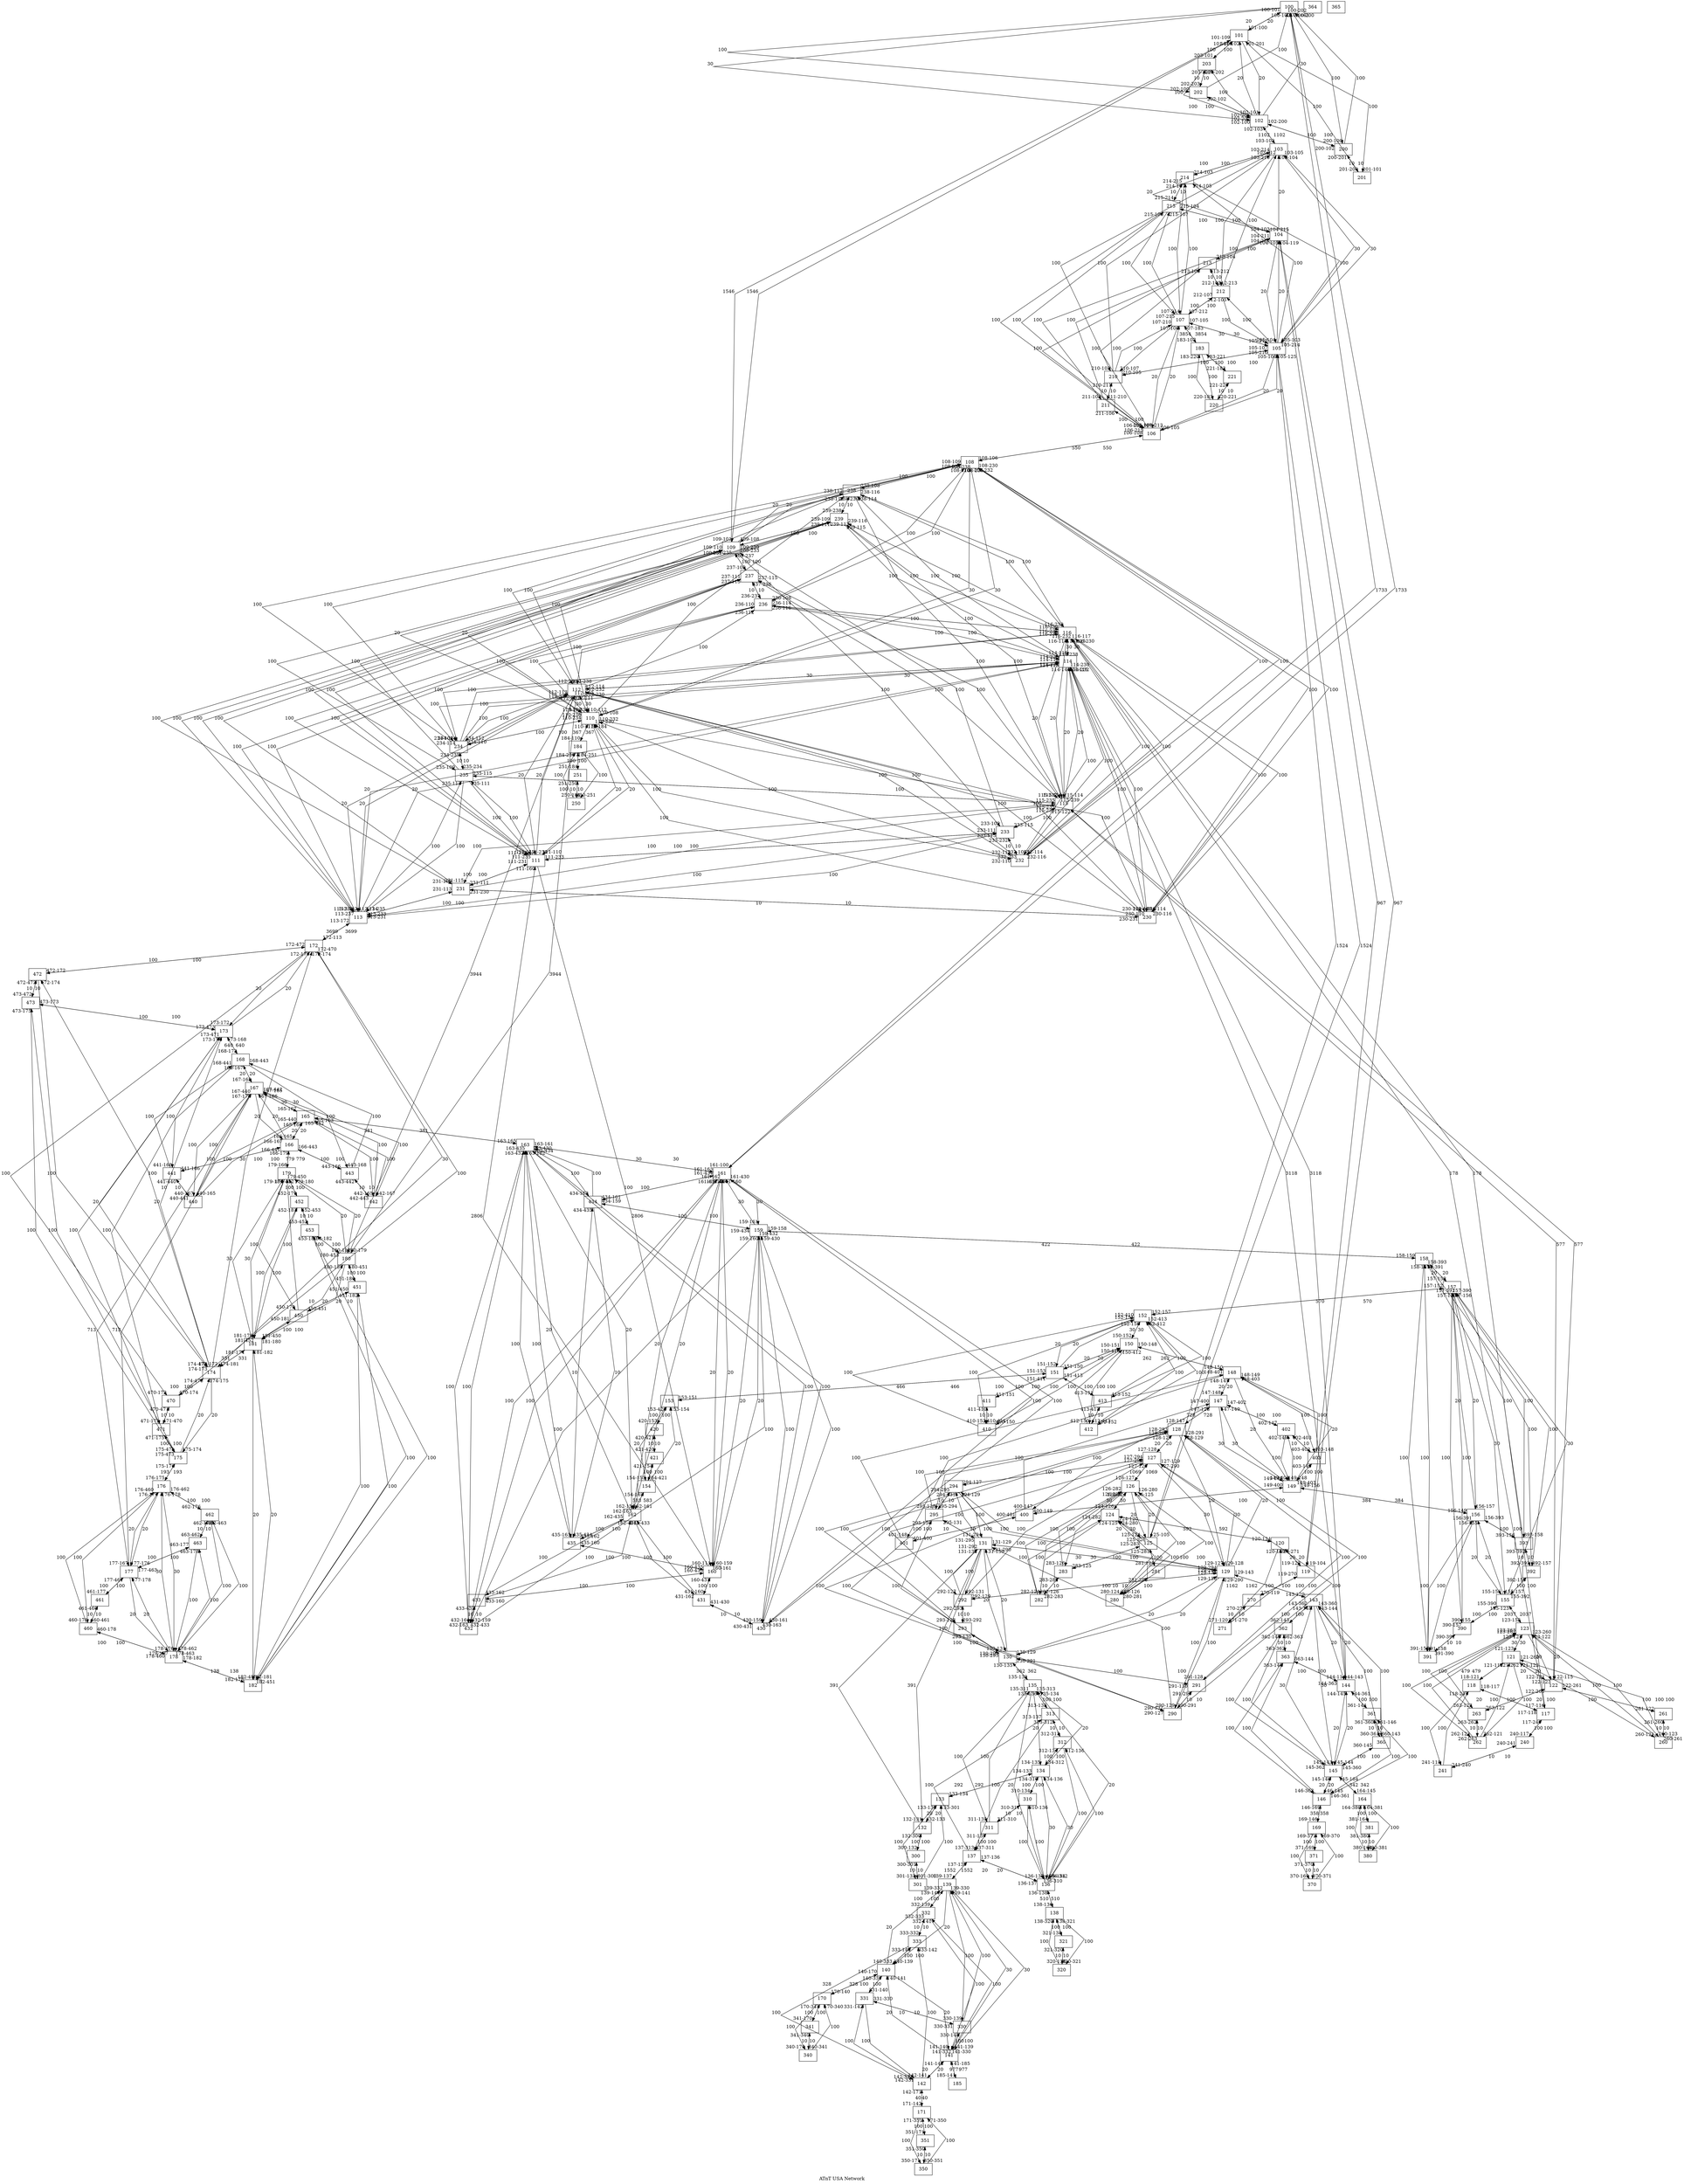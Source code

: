 digraph Test {

	/*compound=true*/
	//176 Nodes
	node [shape=box];
	edge [len=3];
	/*Instantiation of nodes, required to successfully calling .get_node_list() 		(pydot) */
	//BACKBONE NODES (82)
	100[group=S]; 101[group=S]; 102[group=S]; //SEATTLE
	103[group=S]; 104[group=S]; 105[group=S]; 106[group=S]; 107[group=S]; //SF
	108[group=S]; 109[group=S]; 110[group=S]; 111[group=S]; 112[group=S]; 113[group=S]; 114[group=S]; 115[group=S]; 116[group=S]; //LA
	117[group=S]; 118[group=S]; //SD
	119[group=S]; 120[group=S]; //Salt Lake City
	121[group=S]; 122[group=S]; 123[group=S]; //Phx
	124[group=S]; 125[group=S]; 126[group=S]; //DENVER
	127[group=S]; 128[group=S]; 129[group=S]; 130[group=S]; 131[group=S]; //Dallas
	132[group=S]; 133[group=S]; //San Antonio
	134[group=S]; 135[group=S]; 136[group=S]; 137[group=S]; //Houston
	138[group=S]; //NO
	139[group=S]; 140[group=S]; 141[group=S]; 142[group=S]; //MIA
	143[group=S]; 144[group=S]; 145[group=S]; 146[group=S]; 185[group=S] //ATL
	147[group=S]; 148[group=S]; 149[group=S]; //KC
	150[group=S]; 151[group=S]; 152[group=S]; //Omaha
	153[group=S]; 154[group=S]; //Minapolis
	155[group=S]; 156[group=S]; 157[group=S]; 158[group=S]; //St.Louis
	159[group=S]; 160[group=S]; 161[group=S]; 162[group=S]; 163[group=A]; //CHICAGO
	164[group=S]; //Nashville
	165[group=S]; 166[group=S]; 167[group=S]; 168[group=S]; //DETROIT
	169[group=S]; //Charlotte
	170[group=S]; //TAMPA BAY
	171[group=S]; //Ft. Lauderdale
	172[group=S]; 173[group=S]; 174[group=S]; 175[group=S]; //Washington D.C.
	176[group=S]; 177[group=S]; 178[group=S]; //Philly
	179[group=S]; 180[group=S]; 181[group=S]; 182[group=S]; //NY
	183[group=S]; //Honolulu
	184[group=S]; //Las Vegas
	

	
	//Aggregation Network (94)
	200[group=V]; 201[group=A]; 202[group=A]; 203[group=A];//Seattle
	210[group=V]; 211[group=A]; 212[group=A]; 213[group=A]; 214[group=A]; 215[group=A];//San Fransico
	220[group=V]; 221[group=A]; //Honolulu
	230[group=V]; 231[group=A]; 232[group=A]; 233[group=A]; 234[group=A]; 235[group=A]; 236[group=A]; 237[group=A]; 238[group=A]; 239[group=A];//Los Angeles
	240[group=V]; 241[group=A]; //San Diego
	250[group=V]; 251[group=A]; //Las Vegas
	260[group=V]; 261[group=A]; 262[group=A]; 263[group=A];//Phoenix
	270[group=V]; 271[group=A]; //Salt Lake City
	280[group=V]; 281[group=A]; 282[group=A]; 283[group=A];//Denver
	290[group=V]; 291[group=A]; 292[group=A]; 293[group=A]; 294[group=A]; 295[group=A];//Dallas
	300[group=V]; 301[group=A]; //San Antonio
	310[group=V]; 311[group=A]; 312[group=A]; 313[group=A];//Houston
	320[group=V]; 321[group=A]; //New Orealns
	330[group=V]; 331[group=A]; 332[group=A]; 333[group=A]; //Miami
	340[group=V]; 341[group=A]; //Tampa Bay
	350[group=V]; 351[group=A]; //Ft. Lauderdale
	360[group=V]; 361[group=A]; 362[group=A]; 363[group=A]; 364[group=A]; 365[group=A]; //Atlanta
	370[group=V]; 371[group=A]; //Charlotte
	380[group=V]; 381[group=A]; //Nashville
	390[group=V]; 391[group=A]; 392[group=A]; 393[group=A]; //St. Louis
	400[group=V]; 401[group=A]; 402[group=A]; 403[group=A]; //Kansas City
	410[group=V]; 411[group=A]; 412[group=A]; 413[group=A]; //Omaha
	420[group=V]; 421[group=A]; //Mineapolis
	430[group=V]; 431[group=A]; 432[group=A]; 433[group=A]; 434[group=A]; 435[group=A]; //Chicago
	440[group=V]; 441[group=A]; 442[group=A]; 443[group=A]; //Detroit
	450[group=V]; 451[group=A]; 452[group=A]; 453[group=A]; //New York
	460[group=V]; 461[group=A]; 462[group=A]; 463[group=A]; //Philadelphia
	470[group=V]; 471[group=A]; 472[group=A]; 473[group=A]; //Washington DC.
	
	overlap = scale;
	splines = false;
	label = "ATnT USA Network";
	orientation = portrait;
	
	//CORE EDGES
	//Seattle
	100 -> 161	[label=1733,headlabel="161-100" ,alias = 1,latency=9.299,alto = PID0];
	101 -> 109	[label=1546,headlabel="109-101" ,alias = 1,latency=5.156,alto = PID0];
	102 -> 103	[label=1102,headlabel="103-102" ,alias = 1,latency=3.675,alto = PID0];
	//San Fransisco
	103 -> 102	[label=1102,headlabel="102-103" ,alias = 1,latency=3.675,alto = PID0];
	104 -> 119	[label=967,headlabel="119-104" ,alias = 1,latency=3.225,alto = PID0];
	105 -> 125	[label=1524,headlabel="125-105" ,alias = 1,latency=5.083,alto = PID0];
	106 -> 108	[label=550,headlabel="108-106" ,alias = 1,latency=1.834,alto = PID0];
	107 -> 183	[label=3854,headlabel="183-107" ,alias = 1,latency=12.855,alto = PID0];
	//Los Angeles
	108 -> 106	[label=550,headlabel="106-108" ,alias = 1,latency=1.834,alto = PID0];
	109 -> 101	[label=1546,headlabel="101-109" ,alias = 1,latency=5.156,alto = PID0];
	110 -> 184	[label=367,headlabel="184-110" ,alias = 1,latency=1.224,alto = PID0];
	111 -> 160	[label=2806,headlabel="160-111" ,alias = 1,latency=9.359,alto = PID0];
	112 -> 180	[label=3944,headlabel="180-112" ,alias = 1,latency=13.155,alto = PID0];
	113 -> 172	[label=3699,headlabel="172-113" ,alias = 1,latency=12.338,alto = PID0];
	114 -> 144	[label=3118,headlabel="144-114" ,alias = 1,latency=10.400,alto = PID0];
	115 -> 122	[label=577,headlabel="122-115" ,alias = 1,latency=1.924,alto = PID0];
	116 -> 117	[label=178,headlabel="117-116" ,alias = 1,latency=0.593,alto = PID0];
	//San Diego
	117 -> 116	[label=178,headlabel="116-117" ,alias = 1,latency=0.593,alto = PID0];
	118 -> 121	[label=479,headlabel="121-118" ,alias = 1,latency=1.597,alto = PID0];
	//Salt Lake City
	119 -> 104	[label=967,headlabel="104-119" ,alias = 1,latency=9.333,alto = PID0];
	120 -> 124	[label=592,headlabel="124-120" ,alias = 1,latency=4.252,alto = PID0];
	//Phoenix
	121 -> 118	[label=479,headlabel="118-121" ,alias = 1,latency=1.597,alto = PID0];
	122 -> 115	[label=577,headlabel="115-122" ,alias = 1,latency=1.924,alto = PID0];
	123 -> 155	[label=2037,headlabel="155-123" ,alias = 1,latency=6.794,alto = PID0];
	//Denver
	124 -> 120	[label=592,headlabel="120-124" ,alias = 1,latency=4.252,alto = PID0];
	125 -> 105	[label=1524,headlabel="105-125" ,alias = 1,latency=5.083,alto = PID0];
	126 -> 127	[label=1069,headlabel="127-126" ,alias = 1,latency=3.565,alto = PID0];
	//Dallas
	127 -> 126	[label=1069,headlabel="126-127" ,alias = 1,latency=3.565,alto = PID0];
	128 -> 147	[label=728,headlabel="147-128" ,alias = 1,latency=2.428,alto = PID0];
	129 -> 143	[label=1162,headlabel="143-129" ,alias = 1,latency=3.876,alto = PID0];
	130 -> 135	[label=362,headlabel="135-130" ,alias = 1,latency=1.207,alto = PID0];
	131 -> 132	[label=391,headlabel="132-131" ,alias = 1,latency=1.304,alto = PID0];
	//San Antonio
	132 -> 131	[label=391,headlabel="131-132" ,alias = 1,latency=1.304,alto = PID0];
	133 -> 134	[label=292,headlabel="134-133" ,alias = 1,latency=0.974,alto = PID0];
	//Houston
	134 -> 133	[label=292,headlabel="133-134" ,alias = 1,latency=0.974,alto = PID0];
	135 -> 130	[label=362,headlabel="130-135" ,alias = 1,latency=1.207,alto = PID0];
	136 -> 138	[label=510,headlabel="138-136" ,alias = 1,latency=1.701,alto = PID0];
	137 -> 139	[label=1552,headlabel="139-137" ,alias = 1,latency=5.176,alto = PID0];
	//New Orleans
	138 -> 136	[label=510,headlabel="136-138" ,alias = 1,latency=1.701,alto = PID0];
	//Miami
	139 -> 137	[label=1552,headlabel="137-139" ,alias = 1,latency=5.176,alto = PID0];
	140 -> 170	[label=328,headlabel="170-140" ,alias = 1,latency=1.094,alto = PID0];
	141 -> 185	[label=977,headlabel="185-141" ,alias = 1,latency=3.258,alto = PID0];
	142 -> 171	[label=40,headlabel="171-142" ,alias = 1,latency=0.133,alto = PID0];
	//Atlanta
	143 -> 129	[label=1162,headlabel="129-143" ,alias = 1,latency=3.876,alto = PID0];
	144 -> 114	[label=3118,headlabel="114-144" ,alias = 1,latency=10.400,alto = PID0];
	145 -> 164	[label=342,headlabel="164-145" ,alias = 1,latency=1.140,alto = PID0];
	146 -> 169	[label=358,headlabel="169-146" ,alias = 1,latency=1.194,alto = PID0];
	185 -> 141	[label=977,headlabel="141-185" ,alias = 1,latency=3.258,alto = PID0];
	//Kansas City
	147 -> 128	[label=728,headlabel="128-147" ,alias = 1,latency=2.428,alto = PID0];
	148 -> 150	[label=262,headlabel="150-148" ,alias = 1,latency=0.873,alto = PID0];
	149 -> 156	[label=384,headlabel="156-149" ,alias = 1,latency=1.901,alto = PID0];
	//Omaha
	150 -> 148	[label=262,headlabel="148-150" ,alias = 1,latency=0.873,alto = PID0];
	151 -> 153	[label=466,headlabel="153-151" ,alias = 1,latency=1.554,alto = PID0];
	152 -> 157	[label=570,headlabel="157-152" ,alias = 1,latency=1.901,alto = PID0];
	//Mineapolis
	153 -> 151	[label=466,headlabel="151-153" ,alias = 1,latency=1.554,alto = PID0];
	154 -> 162	[label=583,headlabel="162-154" ,alias = 1,latency=1.944,alto = PID0];
	//St. Louis
	155 -> 123	[label=2037,headlabel="123-155" ,alias = 1,latency=6.794,alto = PID0];
	156 -> 149	[label=384,headlabel="149-156" ,alias = 1,latency=1.901,alto = PID0];
	157 -> 152	[label=570,headlabel="152-157" ,alias = 1,latency=1.901,alto = PID0];
	158 -> 159	[label=422,headlabel="159-158" ,alias = 1,latency=1.407,alto = PID0];
	//Chicago
	159 -> 158	[label=422,headlabel="158-159" ,alias = 1,latency=1.407,alto = PID0];
	160 -> 111	[label=2806,headlabel="111-160" ,alias = 1,latency=9.359,alto = PID0];
	161 -> 100	[label=1733,headlabel="100-161" ,alias = 1,latency=9.299,alto = PID0];
	162 -> 154	[label=583,headlabel="154-162" ,alias = 1,latency=1.944,alto = PID0];
	163 -> 165	[label=381,headlabel="165-163" ,alias = 1,latency=1.270,alto = PID0];
	//Nashville
	164 -> 145	[label=342,headlabel="145-164" ,alias = 1,latency=1.140,alto = PID0];
	//Detroit
	165 -> 163	[label=381,headlabel="163-165" ,alias = 1,latency=1.270,alto = PID0];
	166 -> 179	[label=779,headlabel="179-166" ,alias = 1,latency=2.598,alto = PID0];
	167 -> 177	[label=713,headlabel="177-167" ,alias = 1,latency=2.378,alto = PID0];
	168 -> 173	[label=640,headlabel="173-168" ,alias = 1,latency=2.134,alto = PID0];
	//Charlotte
	169 -> 146	[label=358,headlabel="146-169" ,alias = 1,latency=1.194,alto = PID0];
	//Tampa Bay
	170 -> 140	[label=328,headlabel="140-170" ,alias = 1,latency=1.094,alto = PID0];
	//Fort Lauderdale
	171 -> 142	[label=40,headlabel="142-171" ,alias = 1,latency=0.133,alto = PID0];
	//Washington D.C.
	172 -> 113	[label=3699,headlabel="113-172" ,alias = 1,latency=12.338,alto = PID0];
	173 -> 168	[label=640,headlabel="168-173" ,alias = 1,latency=2.134,alto = PID0];
	174 -> 181	[label=331,headlabel="181-174" ,alias = 1,latency=1.104,alto = PID0];
	175 -> 176	[label=193,headlabel="176-175" ,alias = 1,latency=0.643,alto = PID0];
	//Philadelphia
	176 -> 175	[label=193,headlabel="175-176" ,alias = 1,latency=0.643,alto = PID0];
	177 -> 167	[label=713,headlabel="167-177" ,alias = 1,latency=2.378,alto = PID0];
	178 -> 182	[label=138,headlabel="182-178" ,alias = 1,latency=0.460,alto = PID0];
	//New York
	179 -> 166	[label=779,headlabel="166-179" ,alias = 1,latency=2.598,alto = PID0];
	180 -> 112	[label=3944,headlabel="112-180" ,alias = 1,latency=13.155,alto = PID0];
	181 -> 174	[label=331,headlabel="174-181" ,alias = 1,latency=1.104,alto = PID0];
	182 -> 178	[label=138,headlabel="178-182" ,alias = 1,latency=0.460,alto = PID0];
	//Honolulu
	183 -> 107	[label=3854,headlabel="107-183" ,alias = 1,latency=12.855,alto = PID0];
	//Las Vegas
	184 -> 110	[label=367,headlabel="110-184" ,alias = 1,latency=1.224,alto = PID0];
		
		
	//Aggregation Network
	//Seattle
	//Seattle
	100 -> 101	[label=20,headlabel="101-100" ,alias=1,latency=0.1,alto=PID1];
	100 -> 102	[label=30,headlabel="102-100" ,alias=1,latency=0.1,alto=PID1];
	100 -> 200	[label=100,headlabel="200-100" ,alias=1,latency=0.1,alto=PID1];
	100 -> 202	[label=100,headlabel="202-100" ,alias=1,latency=0.1,alto=PID1];
	200 -> 100	[label=100,headlabel="100-200" ,alias=1,latency=0.1,alto=PID1];
	200 -> 201	[label=10,headlabel="201-200" ,alias=1,latency=0.1,alto=PID1];
	200 -> 102	[label=100,headlabel="102-200" ,alias=1,latency=0.1,alto=PID1];
	101 -> 100	[label=20,headlabel="100-101" ,alias=1,latency=0.1,alto=PID1];
	101 -> 102	[label=20,headlabel="102-101" ,alias=1,latency=0.1,alto=PID1];
	101 -> 201	[label=100,headlabel="201-101" ,alias=1,latency=0.1,alto=PID1];
	101 -> 203	[label=100,headlabel="203-101" ,alias=1,latency=0.1,alto=PID1];
	201 -> 200	[label=10,headlabel="200-201" ,alias=1,latency=0.1,alto=PID1];
	201 -> 101	[label=100,headlabel="101-201" ,alias=1,latency=0.1,alto=PID1];
	102 -> 101	[label=20,headlabel="101-102" ,alias=1,latency=0.1,alto=PID1];
	102 -> 100	[label=30,headlabel="100-102" ,alias=1,latency=0.1,alto=PID1];
	102 -> 200	[label=100,headlabel="200-102" ,alias=1,latency=0.1,alto=PID1];
	102 -> 202	[label=100,headlabel="202-102" ,alias=1,latency=0.1,alto=PID1];
	102 -> 203	[label=100,headlabel="203-102" ,alias=1,latency=0.1,alto=PID1];
	202 -> 100	[label=100,headlabel="100-202" ,alias=1,latency=0.1,alto=PID1];
	202 -> 102	[label=100,headlabel="102-202" ,alias=1,latency=0.1,alto=PID1];
	202 -> 203	[label=10,headlabel="203-202" ,alias=1,latency=0.1,alto=PID1];
	203 -> 101	[label=100,headlabel="101-203" ,alias=1,latency=0.1,alto=PID1];
	203 -> 202	[label=10,headlabel="202-203" ,alias=1,latency=0.1,alto=PID1];
	203 -> 102	[label=100,headlabel="102-203" ,alias=1,latency=0.1,alto=PID1];
	//San Fransico
	103 -> 104	[label=20,headlabel="104-103" ,alias=1,latency=0.1,alto=PID2];
	103 -> 105	[label=30,headlabel="105-103" ,alias=1,latency=0.1,alto=PID2];
	103 -> 210	[label=100,headlabel="210-103" ,alias=1,latency=0.1,alto=PID2];
	103 -> 212	[label=100,headlabel="212-103" ,alias=1,latency=0.1,alto=PID2];
	103 -> 214	[label=100,headlabel="214-103" ,alias=1,latency=0.1,alto=PID2];
	210 -> 103	[label=100,headlabel="103-210" ,alias=1,latency=0.1,alto=PID2];
	210 -> 211	[label=10,headlabel="211-210" ,alias=1,latency=0.1,alto=PID2];
	210 -> 105	[label=100,headlabel="105-210" ,alias=1,latency=0.1,alto=PID2];
	210 -> 107	[label=100,headlabel="107-210" ,alias=1,latency=0.1,alto=PID2];
	104 -> 103	[label=20,headlabel="103-104" ,alias=1,latency=0.1,alto=PID2];
	104 -> 105	[label=20,headlabel="105-104" ,alias=1,latency=0.1,alto=PID2];
	104 -> 211	[label=100,headlabel="211-104" ,alias=1,latency=0.1,alto=PID2];
	104 -> 213	[label=100,headlabel="213-104" ,alias=1,latency=0.1,alto=PID2];
	104 -> 215	[label=100,headlabel="215-104" ,alias=1,latency=0.1,alto=PID2];
	211 -> 210	[label=10,headlabel="210-211" ,alias=1,latency=0.1,alto=PID2];
	211 -> 104	[label=100,headlabel="104-211" ,alias=1,latency=0.1,alto=PID2];
	211 -> 106	[label=100,headlabel="106-211" ,alias=1,latency=0.1,alto=PID2];
	105 -> 103	[label=30,headlabel="103-105" ,alias=1,latency=0.1,alto=PID2];
	105 -> 104	[label=20,headlabel="104-105" ,alias=1,latency=0.1,alto=PID2];
	105 -> 106	[label=20,headlabel="106-105" ,alias=1,latency=0.1,alto=PID2];
	105 -> 107	[label=30,headlabel="107-105" ,alias=1,latency=0.1,alto=PID2];
	105 -> 210	[label=100,headlabel="210-105" ,alias=1,latency=0.1,alto=PID2];
	105 -> 212	[label=100,headlabel="212-105" ,alias=1,latency=0.1,alto=PID2];
	105 -> 214	[label=100,headlabel="214-105" ,alias=1,latency=0.1,alto=PID2];
	212 -> 103	[label=100,headlabel="103-212" ,alias=1,latency=0.1,alto=PID2];
	212 -> 105	[label=100,headlabel="105-212" ,alias=1,latency=0.1,alto=PID2];
	212 -> 213	[label=10,headlabel="213-212" ,alias=1,latency=0.1,alto=PID2];
	212 -> 107	[label=100,headlabel="107-212" ,alias=1,latency=0.1,alto=PID2];
	106 -> 105	[label=20,headlabel="105-106" ,alias=1,latency=0.1,alto=PID2];
	106 -> 107	[label=20,headlabel="107-106" ,alias=1,latency=0.1,alto=PID2];
	106 -> 211	[label=100,headlabel="211-106" ,alias=1,latency=0.1,alto=PID2];
	106 -> 213	[label=100,headlabel="213-106" ,alias=1,latency=0.1,alto=PID2];
	106 -> 215	[label=100,headlabel="215-106" ,alias=1,latency=0.1,alto=PID2];
	213 -> 212	[label=10,headlabel="212-213" ,alias=1,latency=0.1,alto=PID2];
	213 -> 104	[label=100,headlabel="104-213" ,alias=1,latency=0.1,alto=PID2];
	213 -> 106	[label=100,headlabel="106-213" ,alias=1,latency=0.1,alto=PID2];
	107 -> 105	[label=30,headlabel="105-107" ,alias=1,latency=0.1,alto=PID2];
	107 -> 106	[label=20,headlabel="106-107" ,alias=1,latency=0.1,alto=PID2];
	107 -> 210	[label=100,headlabel="210-107" ,alias=1,latency=0.1,alto=PID2];
	107 -> 212	[label=100,headlabel="212-107" ,alias=1,latency=0.1,alto=PID2];
	107 -> 214	[label=100,headlabel="214-107" ,alias=1,latency=0.1,alto=PID2];
	107 -> 215	[label=100,headlabel="215-107" ,alias=1,latency=0.1,alto=PID2];
	214 -> 103	[label=100,headlabel="103-214" ,alias=1,latency=0.1,alto=PID2];
	214 -> 105	[label=100,headlabel="105-214" ,alias=1,latency=0.1,alto=PID2];
	214 -> 107	[label=100,headlabel="107-214" ,alias=1,latency=0.1,alto=PID2];
	214 -> 215	[label=10,headlabel="215-214" ,alias=1,latency=0.1,alto=PID2];
	215 -> 214	[label=10,headlabel="214-215" ,alias=1,latency=0.1,alto=PID2];
	215 -> 104	[label=100,headlabel="104-215" ,alias=1,latency=0.1,alto=PID2];
	215 -> 106	[label=100,headlabel="106-215" ,alias=1,latency=0.1,alto=PID2];
	215 -> 107	[label=100,headlabel="107-215" ,alias=1,latency=0.1,alto=PID2];
	//Los Angeles
	108 -> 109	[label=20,headlabel="109-108" ,alias=1,latency=0.1,alto=PID3];
	108 -> 110	[label=30,headlabel="110-108" ,alias=1,latency=0.1,alto=PID3];
	108 -> 230	[label=100,headlabel="230-108" ,alias=1,latency=0.1,alto=PID3];
	108 -> 232	[label=100,headlabel="232-108" ,alias=1,latency=0.1,alto=PID3];
	108 -> 234	[label=100,headlabel="234-108" ,alias=1,latency=0.1,alto=PID3];
	108 -> 236	[label=100,headlabel="236-108" ,alias=1,latency=0.1,alto=PID3];
	108 -> 238	[label=100,headlabel="238-108" ,alias=1,latency=0.1,alto=PID3];
	230 -> 108	[label=100,headlabel="108-230" ,alias=1,latency=0.1,alto=PID3];
	230 -> 231	[label=10,headlabel="231-230" ,alias=1,latency=0.1,alto=PID3];
	230 -> 110	[label=100,headlabel="110-230" ,alias=1,latency=0.1,alto=PID3];
	230 -> 112	[label=100,headlabel="112-230" ,alias=1,latency=0.1,alto=PID3];
	230 -> 114	[label=100,headlabel="114-230" ,alias=1,latency=0.1,alto=PID3];
	230 -> 116	[label=100,headlabel="116-230" ,alias=1,latency=0.1,alto=PID3];
	109 -> 108	[label=20,headlabel="108-109" ,alias=1,latency=0.1,alto=PID3];
	109 -> 110	[label=20,headlabel="110-109" ,alias=1,latency=0.1,alto=PID3];
	109 -> 231	[label=100,headlabel="231-109" ,alias=1,latency=0.1,alto=PID3];
	109 -> 233	[label=100,headlabel="233-109" ,alias=1,latency=0.1,alto=PID3];
	109 -> 235	[label=100,headlabel="235-109" ,alias=1,latency=0.1,alto=PID3];
	109 -> 237	[label=100,headlabel="237-109" ,alias=1,latency=0.1,alto=PID3];
	109 -> 239	[label=100,headlabel="239-109" ,alias=1,latency=0.1,alto=PID3];
	231 -> 230	[label=10,headlabel="230-231" ,alias=1,latency=0.1,alto=PID3];
	231 -> 109	[label=100,headlabel="109-231" ,alias=1,latency=0.1,alto=PID3];
	231 -> 111	[label=100,headlabel="111-231" ,alias=1,latency=0.1,alto=PID3];
	231 -> 113	[label=100,headlabel="113-231" ,alias=1,latency=0.1,alto=PID3];
	231 -> 115	[label=100,headlabel="115-231" ,alias=1,latency=0.1,alto=PID3];
	110 -> 108	[label=30,headlabel="108-110" ,alias=1,latency=0.1,alto=PID3];
	110 -> 109	[label=20,headlabel="109-110" ,alias=1,latency=0.1,alto=PID3];
	110 -> 111	[label=20,headlabel="111-110" ,alias=1,latency=0.1,alto=PID3];
	110 -> 112	[label=30,headlabel="112-110" ,alias=1,latency=0.1,alto=PID3];
	110 -> 230	[label=100,headlabel="230-110" ,alias=1,latency=0.1,alto=PID3];
	110 -> 232	[label=100,headlabel="232-110" ,alias=1,latency=0.1,alto=PID3];
	110 -> 234	[label=100,headlabel="234-110" ,alias=1,latency=0.1,alto=PID3];
	110 -> 236	[label=100,headlabel="236-110" ,alias=1,latency=0.1,alto=PID3];
	110 -> 238	[label=100,headlabel="238-110" ,alias=1,latency=0.1,alto=PID3];
	232 -> 108	[label=100,headlabel="108-232" ,alias=1,latency=0.1,alto=PID3];
	232 -> 110	[label=100,headlabel="110-232" ,alias=1,latency=0.1,alto=PID3];
	232 -> 233	[label=10,headlabel="233-232" ,alias=1,latency=0.1,alto=PID3];
	232 -> 112	[label=100,headlabel="112-232" ,alias=1,latency=0.1,alto=PID3];
	232 -> 114	[label=100,headlabel="114-232" ,alias=1,latency=0.1,alto=PID3];
	232 -> 116	[label=100,headlabel="116-232" ,alias=1,latency=0.1,alto=PID3];
	111 -> 110	[label=20,headlabel="110-111" ,alias=1,latency=0.1,alto=PID3];
	111 -> 112	[label=20,headlabel="112-111" ,alias=1,latency=0.1,alto=PID3];
	111 -> 231	[label=100,headlabel="231-111" ,alias=1,latency=0.1,alto=PID3];
	111 -> 233	[label=100,headlabel="233-111" ,alias=1,latency=0.1,alto=PID3];
	111 -> 235	[label=100,headlabel="235-111" ,alias=1,latency=0.1,alto=PID3];
	111 -> 237	[label=100,headlabel="237-111" ,alias=1,latency=0.1,alto=PID3];
	111 -> 239	[label=100,headlabel="239-111" ,alias=1,latency=0.1,alto=PID3];
	233 -> 232	[label=10,headlabel="232-233" ,alias=1,latency=0.1,alto=PID3];
	233 -> 109	[label=100,headlabel="109-233" ,alias=1,latency=0.1,alto=PID3];
	233 -> 111	[label=100,headlabel="111-233" ,alias=1,latency=0.1,alto=PID3];
	233 -> 113	[label=100,headlabel="113-233" ,alias=1,latency=0.1,alto=PID3];
	233 -> 115	[label=100,headlabel="115-233" ,alias=1,latency=0.1,alto=PID3];
	112 -> 110	[label=30,headlabel="110-112" ,alias=1,latency=0.1,alto=PID3];
	112 -> 113	[label=20,headlabel="113-112" ,alias=1,latency=0.1,alto=PID3];
	112 -> 111	[label=20,headlabel="111-112" ,alias=1,latency=0.1,alto=PID3];
	112 -> 114	[label=30,headlabel="114-112" ,alias=1,latency=0.1,alto=PID3];
	112 -> 234	[label=100,headlabel="234-112" ,alias=1,latency=0.1,alto=PID3];
	112 -> 236	[label=100,headlabel="236-112" ,alias=1,latency=0.1,alto=PID3];
	112 -> 230	[label=100,headlabel="230-112" ,alias=1,latency=0.1,alto=PID3];
	112 -> 232	[label=100,headlabel="232-112" ,alias=1,latency=0.1,alto=PID3];
	112 -> 238	[label=100,headlabel="238-112" ,alias=1,latency=0.1,alto=PID3];
	234 -> 112	[label=100,headlabel="112-234" ,alias=1,latency=0.1,alto=PID3];
	234 -> 108	[label=100,headlabel="108-234" ,alias=1,latency=0.1,alto=PID3];
	234 -> 110	[label=100,headlabel="110-234" ,alias=1,latency=0.1,alto=PID3];
	234 -> 116	[label=100,headlabel="116-234" ,alias=1,latency=0.1,alto=PID3];
	234 -> 235	[label=10,headlabel="235-234" ,alias=1,latency=0.1,alto=PID3];
	234 -> 114	[label=100,headlabel="114-234" ,alias=1,latency=0.1,alto=PID3];
	113 -> 112	[label=20,headlabel="112-113" ,alias=1,latency=0.1,alto=PID3];
	113 -> 114	[label=20,headlabel="114-113" ,alias=1,latency=0.1,alto=PID3];
	113 -> 231	[label=100,headlabel="231-113" ,alias=1,latency=0.1,alto=PID3];
	113 -> 233	[label=100,headlabel="233-113" ,alias=1,latency=0.1,alto=PID3];
	113 -> 239	[label=100,headlabel="239-113" ,alias=1,latency=0.1,alto=PID3];
	113 -> 235	[label=100,headlabel="235-113" ,alias=1,latency=0.1,alto=PID3];
	113 -> 237	[label=100,headlabel="237-113" ,alias=1,latency=0.1,alto=PID3];
	235 -> 234	[label=10,headlabel="234-235" ,alias=1,latency=0.1,alto=PID3];
	235 -> 113	[label=100,headlabel="113-235" ,alias=1,latency=0.1,alto=PID3];
	235 -> 115	[label=100,headlabel="115-235" ,alias=1,latency=0.1,alto=PID3];
	235 -> 109	[label=100,headlabel="109-235" ,alias=1,latency=0.1,alto=PID3];
	235 -> 111	[label=100,headlabel="111-235" ,alias=1,latency=0.1,alto=PID3];
	114 -> 112	[label=30,headlabel="112-114" ,alias=1,latency=0.1,alto=PID3];
	114 -> 113	[label=20,headlabel="113-114" ,alias=1,latency=0.1,alto=PID3];
	114 -> 115	[label=20,headlabel="115-114" ,alias=1,latency=0.1,alto=PID3];
	114 -> 116	[label=30,headlabel="116-114" ,alias=1,latency=0.1,alto=PID3];
	114 -> 234	[label=100,headlabel="234-114" ,alias=1,latency=0.1,alto=PID3];
	114 -> 236	[label=100,headlabel="236-114" ,alias=1,latency=0.1,alto=PID3];
	114 -> 230	[label=100,headlabel="230-114" ,alias=1,latency=0.1,alto=PID3];
	114 -> 232	[label=100,headlabel="232-114" ,alias=1,latency=0.1,alto=PID3];
	114 -> 238	[label=100,headlabel="238-114" ,alias=1,latency=0.1,alto=PID3];
	236 -> 112	[label=100,headlabel="112-236" ,alias=1,latency=0.1,alto=PID3];
	236 -> 114	[label=100,headlabel="114-236" ,alias=1,latency=0.1,alto=PID3];
	236 -> 237	[label=10,headlabel="237-236" ,alias=1,latency=0.1,alto=PID3];
	236 -> 108	[label=100,headlabel="108-236" ,alias=1,latency=0.1,alto=PID3];
	236 -> 110	[label=100,headlabel="110-236" ,alias=1,latency=0.1,alto=PID3];
	236 -> 116	[label=100,headlabel="116-236" ,alias=1,latency=0.1,alto=PID3];
	115 -> 114	[label=20,headlabel="114-115" ,alias=1,latency=0.1,alto=PID3];
	115 -> 116	[label=20,headlabel="116-115" ,alias=1,latency=0.1,alto=PID3];
	115 -> 231	[label=100,headlabel="231-115" ,alias=1,latency=0.1,alto=PID3];
	115 -> 233	[label=100,headlabel="233-115" ,alias=1,latency=0.1,alto=PID3];
	115 -> 235	[label=100,headlabel="235-115" ,alias=1,latency=0.1,alto=PID3];
	115 -> 237	[label=100,headlabel="237-115" ,alias=1,latency=0.1,alto=PID3];
	115 -> 239	[label=100,headlabel="239-115" ,alias=1,latency=0.1,alto=PID3];
	237 -> 236	[label=10,headlabel="236-237" ,alias=1,latency=0.1,alto=PID3];
	237 -> 109	[label=100,headlabel="109-237" ,alias=1,latency=0.1,alto=PID3];
	237 -> 111	[label=100,headlabel="111-237" ,alias=1,latency=0.1,alto=PID3];
	237 -> 113	[label=100,headlabel="113-237" ,alias=1,latency=0.1,alto=PID3];
	237 -> 115	[label=100,headlabel="115-237" ,alias=1,latency=0.1,alto=PID3];
	116 -> 114	[label=30,headlabel="114-116" ,alias=1,latency=0.1,alto=PID3];
	116 -> 115	[label=20,headlabel="115-116" ,alias=1,latency=0.1,alto=PID3];
	116 -> 230	[label=100,headlabel="230-116" ,alias=1,latency=0.1,alto=PID3];
	116 -> 232	[label=100,headlabel="232-116" ,alias=1,latency=0.1,alto=PID3];
	116 -> 234	[label=100,headlabel="234-116" ,alias=1,latency=0.1,alto=PID3];
	116 -> 236	[label=100,headlabel="236-116" ,alias=1,latency=0.1,alto=PID3];
	116 -> 238	[label=100,headlabel="238-116" ,alias=1,latency=0.1,alto=PID3];
	116 -> 239	[label=100,headlabel="239-116" ,alias=1,latency=0.1,alto=PID3];
	238 -> 108	[label=100,headlabel="108-238" ,alias=1,latency=0.1,alto=PID3];
	238 -> 110	[label=100,headlabel="110-238" ,alias=1,latency=0.1,alto=PID3];
	238 -> 112	[label=100,headlabel="112-238" ,alias=1,latency=0.1,alto=PID3];
	238 -> 114	[label=100,headlabel="114-238" ,alias=1,latency=0.1,alto=PID3];
	238 -> 116	[label=100,headlabel="116-238" ,alias=1,latency=0.1,alto=PID3];
	238 -> 239	[label=10,headlabel="239-238" ,alias=1,latency=0.1,alto=PID3];
	239 -> 238	[label=10,headlabel="238-239" ,alias=1,latency=0.1,alto=PID3];
	239 -> 109	[label=100,headlabel="109-239" ,alias=1,latency=0.1,alto=PID3];
	239 -> 111	[label=100,headlabel="111-239" ,alias=1,latency=0.1,alto=PID3];
	239 -> 113	[label=100,headlabel="113-239" ,alias=1,latency=0.1,alto=PID3];
	239 -> 115	[label=100,headlabel="115-239" ,alias=1,latency=0.1,alto=PID3];
	239 -> 116	[label=100,headlabel="116-239" ,alias=1,latency=0.1,alto=PID3];
	//San Diego
	117 -> 118	[label=20,headlabel="118-117" ,alias=1,latency=0.1,alto=PID4];
	117 -> 240	[label=100,headlabel="240-117" ,alias=1,latency=0.1,alto=PID4];
	240 -> 117	[label=100,headlabel="117-240" ,alias=1,latency=0.1,alto=PID4];
	240 -> 241	[label=10,headlabel="241-240" ,alias=1,latency=0.1,alto=PID4];
	118 -> 117	[label=20,headlabel="117-118" ,alias=1,latency=0.1,alto=PID4];
	118 -> 241	[label=100,headlabel="241-118" ,alias=1,latency=0.1,alto=PID4];
	241 -> 240	[label=10,headlabel="240-241" ,alias=1,latency=0.1,alto=PID4];
	241 -> 118	[label=100,headlabel="118-241" ,alias=1,latency=0.1,alto=PID4];
	//Salt Lake City
	119 -> 120	[label=20,headlabel="120-119" ,alias=1,latency=0.1,alto=PID5];
	119 -> 270	[label=100,headlabel="270-119" ,alias=1,latency=0.1,alto=PID5];
	270 -> 119	[label=100,headlabel="119-270" ,alias=1,latency=0.1,alto=PID5];
	270 -> 271	[label=10,headlabel="271-270" ,alias=1,latency=0.1,alto=PID5];
	120 -> 119	[label=20,headlabel="119-120" ,alias=1,latency=0.1,alto=PID5];
	120 -> 271	[label=100,headlabel="271-120" ,alias=1,latency=0.1,alto=PID5];
	271 -> 270	[label=10,headlabel="270-271" ,alias=1,latency=0.1,alto=PID5];
	271 -> 120	[label=100,headlabel="120-271" ,alias=1,latency=0.1,alto=PID5];
	//Phoenix
	121 -> 122	[label=20,headlabel="122-121" ,alias=1,latency=0.1,alto=PID6];
	121 -> 123	[label=30,headlabel="123-121" ,alias=1,latency=0.1,alto=PID6];
	121 -> 260	[label=100,headlabel="260-121" ,alias=1,latency=0.1,alto=PID6];
	121 -> 262	[label=100,headlabel="262-121" ,alias=1,latency=0.1,alto=PID6];
	260 -> 121	[label=100,headlabel="121-260" ,alias=1,latency=0.1,alto=PID6];
	260 -> 261	[label=10,headlabel="261-260" ,alias=1,latency=0.1,alto=PID6];
	260 -> 123	[label=100,headlabel="123-260" ,alias=1,latency=0.1,alto=PID6];
	122 -> 121	[label=20,headlabel="121-122" ,alias=1,latency=0.1,alto=PID6];
	122 -> 123	[label=20,headlabel="123-122" ,alias=1,latency=0.1,alto=PID6];
	122 -> 261	[label=100,headlabel="261-122" ,alias=1,latency=0.1,alto=PID6];
	122 -> 263	[label=100,headlabel="263-122" ,alias=1,latency=0.1,alto=PID6];
	261 -> 260	[label=10,headlabel="260-261" ,alias=1,latency=0.1,alto=PID6];
	261 -> 122	[label=100,headlabel="122-261" ,alias=1,latency=0.1,alto=PID6];
	123 -> 122	[label=20,headlabel="122-123" ,alias=1,latency=0.1,alto=PID6];
	123 -> 121	[label=30,headlabel="121-123" ,alias=1,latency=0.1,alto=PID6];
	123 -> 260	[label=100,headlabel="260-123" ,alias=1,latency=0.1,alto=PID6];
	123 -> 262	[label=100,headlabel="262-123" ,alias=1,latency=0.1,alto=PID6];
	123 -> 263	[label=100,headlabel="263-123" ,alias=1,latency=0.1,alto=PID6];
	262 -> 121	[label=100,headlabel="121-262" ,alias=1,latency=0.1,alto=PID6];
	262 -> 123	[label=100,headlabel="123-262" ,alias=1,latency=0.1,alto=PID6];
	262 -> 263	[label=10,headlabel="263-262" ,alias=1,latency=0.1,alto=PID6];
	263 -> 122	[label=100,headlabel="122-263" ,alias=1,latency=0.1,alto=PID6];
	263 -> 262	[label=10,headlabel="262-263" ,alias=1,latency=0.1,alto=PID6];
	263 -> 123	[label=100,headlabel="123-263" ,alias=1,latency=0.1,alto=PID6];
	//Denver
	124 -> 125	[label=20,headlabel="125-124" ,alias=1,latency=0.1,alto=PID7];
	124 -> 126	[label=30,headlabel="126-124" ,alias=1,latency=0.1,alto=PID7];
	124 -> 280	[label=100,headlabel="280-124" ,alias=1,latency=0.1,alto=PID7];
	124 -> 282	[label=100,headlabel="282-124" ,alias=1,latency=0.1,alto=PID7];
	280 -> 124	[label=100,headlabel="124-280" ,alias=1,latency=0.1,alto=PID7];
	280 -> 281	[label=10,headlabel="281-280" ,alias=1,latency=0.1,alto=PID7];
	280 -> 126	[label=100,headlabel="126-280" ,alias=1,latency=0.1,alto=PID7];
	125 -> 124	[label=20,headlabel="124-125" ,alias=1,latency=0.1,alto=PID7];
	125 -> 126	[label=20,headlabel="126-125" ,alias=1,latency=0.1,alto=PID7];
	125 -> 281	[label=100,headlabel="281-125" ,alias=1,latency=0.1,alto=PID7];
	125 -> 283	[label=100,headlabel="283-125" ,alias=1,latency=0.1,alto=PID7];
	281 -> 280	[label=10,headlabel="280-281" ,alias=1,latency=0.1,alto=PID7];
	281 -> 125	[label=100,headlabel="125-281" ,alias=1,latency=0.1,alto=PID7];
	126 -> 125	[label=20,headlabel="125-126" ,alias=1,latency=0.1,alto=PID7];
	126 -> 124	[label=30,headlabel="124-126" ,alias=1,latency=0.1,alto=PID7];
	126 -> 280	[label=100,headlabel="280-126" ,alias=1,latency=0.1,alto=PID7];
	126 -> 282	[label=100,headlabel="282-126" ,alias=1,latency=0.1,alto=PID7];
	126 -> 283	[label=100,headlabel="283-126" ,alias=1,latency=0.1,alto=PID7];
	282 -> 124	[label=100,headlabel="124-282" ,alias=1,latency=0.1,alto=PID7];
	282 -> 126	[label=100,headlabel="126-282" ,alias=1,latency=0.1,alto=PID7];
	282 -> 283	[label=10,headlabel="283-282" ,alias=1,latency=0.1,alto=PID7];
	283 -> 125	[label=100,headlabel="125-283" ,alias=1,latency=0.1,alto=PID7];
	283 -> 282	[label=10,headlabel="282-283" ,alias=1,latency=0.1,alto=PID7];
	283 -> 126	[label=100,headlabel="126-283" ,alias=1,latency=0.1,alto=PID7];
	//Dallas
	127 -> 128	[label=20,headlabel="128-127" ,alias=1,latency=0.1,alto=PID8];
	127 -> 129	[label=30,headlabel="129-127" ,alias=1,latency=0.1,alto=PID8];
	127 -> 290	[label=100,headlabel="290-127" ,alias=1,latency=0.1,alto=PID8];
	127 -> 292	[label=100,headlabel="292-127" ,alias=1,latency=0.1,alto=PID8];
	127 -> 294	[label=100,headlabel="294-127" ,alias=1,latency=0.1,alto=PID8];
	290 -> 127	[label=100,headlabel="127-290" ,alias=1,latency=0.1,alto=PID8];
	290 -> 291	[label=10,headlabel="291-290" ,alias=1,latency=0.1,alto=PID8];
	290 -> 129	[label=100,headlabel="129-290" ,alias=1,latency=0.1,alto=PID8];
	290 -> 131	[label=100,headlabel="131-290" ,alias=1,latency=0.1,alto=PID8];
	128 -> 127	[label=20,headlabel="127-128" ,alias=1,latency=0.1,alto=PID8];
	128 -> 129	[label=20,headlabel="129-128" ,alias=1,latency=0.1,alto=PID8];
	128 -> 291	[label=100,headlabel="291-128" ,alias=1,latency=0.1,alto=PID8];
	128 -> 293	[label=100,headlabel="293-128" ,alias=1,latency=0.1,alto=PID8];
	128 -> 295	[label=100,headlabel="295-128" ,alias=1,latency=0.1,alto=PID8];
	291 -> 290	[label=10,headlabel="290-291" ,alias=1,latency=0.1,alto=PID8];
	291 -> 128	[label=100,headlabel="128-291" ,alias=1,latency=0.1,alto=PID8];
	291 -> 130	[label=100,headlabel="130-291" ,alias=1,latency=0.1,alto=PID8];
	129 -> 127	[label=30,headlabel="127-129" ,alias=1,latency=0.1,alto=PID8];
	129 -> 128	[label=20,headlabel="128-129" ,alias=1,latency=0.1,alto=PID8];
	129 -> 130	[label=20,headlabel="130-129" ,alias=1,latency=0.1,alto=PID8];
	129 -> 131	[label=30,headlabel="131-129" ,alias=1,latency=0.1,alto=PID8];
	129 -> 290	[label=100,headlabel="290-129" ,alias=1,latency=0.1,alto=PID8];
	129 -> 292	[label=100,headlabel="292-129" ,alias=1,latency=0.1,alto=PID8];
	129 -> 294	[label=100,headlabel="294-129" ,alias=1,latency=0.1,alto=PID8];
	292 -> 127	[label=100,headlabel="127-292" ,alias=1,latency=0.1,alto=PID8];
	292 -> 129	[label=100,headlabel="129-292" ,alias=1,latency=0.1,alto=PID8];
	292 -> 293	[label=10,headlabel="293-292" ,alias=1,latency=0.1,alto=PID8];
	292 -> 131	[label=100,headlabel="131-292" ,alias=1,latency=0.1,alto=PID8];
	130 -> 129	[label=20,headlabel="129-130" ,alias=1,latency=0.1,alto=PID8];
	130 -> 131	[label=20,headlabel="131-130" ,alias=1,latency=0.1,alto=PID8];
	130 -> 291	[label=100,headlabel="291-130" ,alias=1,latency=0.1,alto=PID8];
	130 -> 293	[label=100,headlabel="293-130" ,alias=1,latency=0.1,alto=PID8];
	130 -> 295	[label=100,headlabel="295-130" ,alias=1,latency=0.1,alto=PID8];
	293 -> 292	[label=10,headlabel="292-293" ,alias=1,latency=0.1,alto=PID8];
	293 -> 128	[label=100,headlabel="128-293" ,alias=1,latency=0.1,alto=PID8];
	293 -> 130	[label=100,headlabel="130-293" ,alias=1,latency=0.1,alto=PID8];
	131 -> 129	[label=30,headlabel="129-131" ,alias=1,latency=0.1,alto=PID8];
	131 -> 130	[label=20,headlabel="130-131" ,alias=1,latency=0.1,alto=PID8];
	131 -> 290	[label=100,headlabel="290-131" ,alias=1,latency=0.1,alto=PID8];
	131 -> 292	[label=100,headlabel="292-131" ,alias=1,latency=0.1,alto=PID8];
	131 -> 294	[label=100,headlabel="294-131" ,alias=1,latency=0.1,alto=PID8];
	131 -> 295	[label=100,headlabel="295-131" ,alias=1,latency=0.1,alto=PID8];
	294 -> 127	[label=100,headlabel="127-294" ,alias=1,latency=0.1,alto=PID8];
	294 -> 129	[label=100,headlabel="129-294" ,alias=1,latency=0.1,alto=PID8];
	294 -> 131	[label=100,headlabel="131-294" ,alias=1,latency=0.1,alto=PID8];
	294 -> 295	[label=10,headlabel="295-294" ,alias=1,latency=0.1,alto=PID8];
	295 -> 294	[label=10,headlabel="294-295" ,alias=1,latency=0.1,alto=PID8];
	295 -> 128	[label=100,headlabel="128-295" ,alias=1,latency=0.1,alto=PID8];
	295 -> 130	[label=100,headlabel="130-295" ,alias=1,latency=0.1,alto=PID8];
	295 -> 131	[label=100,headlabel="131-295" ,alias=1,latency=0.1,alto=PID8];
	//San Antonio
	132 -> 133	[label=20,headlabel="133-132" ,alias=1,latency=0.1,alto=PID9];
	132 -> 300	[label=100,headlabel="300-132" ,alias=1,latency=0.1,alto=PID9];
	300 -> 132	[label=100,headlabel="132-300" ,alias=1,latency=0.1,alto=PID9];
	300 -> 301	[label=10,headlabel="301-300" ,alias=1,latency=0.1,alto=PID9];
	133 -> 132	[label=20,headlabel="132-133" ,alias=1,latency=0.1,alto=PID9];
	133 -> 301	[label=100,headlabel="301-133" ,alias=1,latency=0.1,alto=PID9];
	301 -> 300	[label=10,headlabel="300-301" ,alias=1,latency=0.1,alto=PID9];
	301 -> 133	[label=100,headlabel="133-301" ,alias=1,latency=0.1,alto=PID9];
	//Houston
	134 -> 135	[label=20,headlabel="135-134" ,alias=1,latency=0.1,alto=PID10];
	134 -> 136	[label=30,headlabel="136-134" ,alias=1,latency=0.1,alto=PID10];
	134 -> 310	[label=100,headlabel="310-134" ,alias=1,latency=0.1,alto=PID10];
	134 -> 312	[label=100,headlabel="312-134" ,alias=1,latency=0.1,alto=PID10];
	310 -> 134	[label=100,headlabel="134-310" ,alias=1,latency=0.1,alto=PID10];
	310 -> 311	[label=10,headlabel="311-310" ,alias=1,latency=0.1,alto=PID10];
	310 -> 136	[label=100,headlabel="136-310" ,alias=1,latency=0.1,alto=PID10];
	135 -> 134	[label=20,headlabel="134-135" ,alias=1,latency=0.1,alto=PID10];
	135 -> 136	[label=20,headlabel="136-135" ,alias=1,latency=0.1,alto=PID10];
	135 -> 311	[label=100,headlabel="311-135" ,alias=1,latency=0.1,alto=PID10];
	135 -> 313	[label=100,headlabel="313-135" ,alias=1,latency=0.1,alto=PID10];
	311 -> 310	[label=10,headlabel="310-311" ,alias=1,latency=0.1,alto=PID10];
	311 -> 135	[label=100,headlabel="135-311" ,alias=1,latency=0.1,alto=PID10];
	311 -> 137	[label=100,headlabel="137-311" ,alias=1,latency=0.1,alto=PID10];
	136 -> 134	[label=30,headlabel="134-136" ,alias=1,latency=0.1,alto=PID10];
	136 -> 135	[label=20,headlabel="135-136" ,alias=1,latency=0.1,alto=PID10];
	136 -> 137	[label=20,headlabel="137-136" ,alias=1,latency=0.1,alto=PID10];
	136 -> 310	[label=100,headlabel="310-136" ,alias=1,latency=0.1,alto=PID10];
	136 -> 312	[label=100,headlabel="312-136" ,alias=1,latency=0.1,alto=PID10];
	312 -> 134	[label=100,headlabel="134-312" ,alias=1,latency=0.1,alto=PID10];
	312 -> 136	[label=100,headlabel="136-312" ,alias=1,latency=0.1,alto=PID10];
	312 -> 313	[label=10,headlabel="313-312" ,alias=1,latency=0.1,alto=PID10];
	137 -> 136	[label=20,headlabel="136-137" ,alias=1,latency=0.1,alto=PID10];
	137 -> 311	[label=100,headlabel="311-137" ,alias=1,latency=0.1,alto=PID10];
	137 -> 313	[label=100,headlabel="313-137" ,alias=1,latency=0.1,alto=PID10];
	313 -> 312	[label=10,headlabel="312-313" ,alias=1,latency=0.1,alto=PID10];
	313 -> 135	[label=100,headlabel="135-313" ,alias=1,latency=0.1,alto=PID10];
	313 -> 137	[label=100,headlabel="137-313" ,alias=1,latency=0.1,alto=PID10];
	//New Orleans
	138 -> 320	[label=100,headlabel="320-138" ,alias=1,latency=0.1,alto=PID11];
	138 -> 321	[label=100,headlabel="321-138" ,alias=1,latency=0.1,alto=PID11];
	320 -> 138	[label=100,headlabel="138-320" ,alias=1,latency=0.1,alto=PID11];
	320 -> 321	[label=10,headlabel="321-320" ,alias=1,latency=0.1,alto=PID11];
	321 -> 138	[label=100,headlabel="138-321" ,alias=1,latency=0.1,alto=PID11];
	321 -> 320	[label=10,headlabel="320-321" ,alias=1,latency=0.1,alto=PID11];
	//Miami
	139 -> 140	[label=20,headlabel="140-139" ,alias=1,latency=0.1,alto=PID12];
	139 -> 141	[label=30,headlabel="141-139" ,alias=1,latency=0.1,alto=PID12];
	139 -> 330	[label=100,headlabel="330-139" ,alias=1,latency=0.1,alto=PID12];
	139 -> 332	[label=100,headlabel="332-139" ,alias=1,latency=0.1,alto=PID12];
	330 -> 139	[label=100,headlabel="139-330" ,alias=1,latency=0.1,alto=PID12];
	330 -> 331	[label=10,headlabel="331-330" ,alias=1,latency=0.1,alto=PID12];
	330 -> 141	[label=100,headlabel="141-330" ,alias=1,latency=0.1,alto=PID12];
	140 -> 139	[label=20,headlabel="139-140" ,alias=1,latency=0.1,alto=PID12];
	140 -> 141	[label=20,headlabel="141-140" ,alias=1,latency=0.1,alto=PID12];
	140 -> 331	[label=100,headlabel="331-140" ,alias=1,latency=0.1,alto=PID12];
	140 -> 333	[label=100,headlabel="333-140" ,alias=1,latency=0.1,alto=PID12];
	331 -> 330	[label=10,headlabel="330-331" ,alias=1,latency=0.1,alto=PID12];
	331 -> 140	[label=100,headlabel="140-331" ,alias=1,latency=0.1,alto=PID12];
	331 -> 142	[label=100,headlabel="142-331" ,alias=1,latency=0.1,alto=PID12];
	141 -> 139	[label=30,headlabel="139-141" ,alias=1,latency=0.1,alto=PID12];
	141 -> 140	[label=20,headlabel="140-141" ,alias=1,latency=0.1,alto=PID12];
	141 -> 142	[label=20,headlabel="142-141" ,alias=1,latency=0.1,alto=PID12];
	141 -> 330	[label=100,headlabel="330-141" ,alias=1,latency=0.1,alto=PID12];
	141 -> 332	[label=100,headlabel="332-141" ,alias=1,latency=0.1,alto=PID12];
	332 -> 139	[label=100,headlabel="139-332" ,alias=1,latency=0.1,alto=PID12];
	332 -> 141	[label=100,headlabel="141-332" ,alias=1,latency=0.1,alto=PID12];
	332 -> 333	[label=10,headlabel="333-332" ,alias=1,latency=0.1,alto=PID12];
	142 -> 141	[label=20,headlabel="141-142" ,alias=1,latency=0.1,alto=PID12];
	142 -> 331	[label=100,headlabel="331-142" ,alias=1,latency=0.1,alto=PID12];
	142 -> 333	[label=100,headlabel="333-142" ,alias=1,latency=0.1,alto=PID12];
	333 -> 332	[label=10,headlabel="332-333" ,alias=1,latency=0.1,alto=PID12];
	333 -> 140	[label=100,headlabel="140-333" ,alias=1,latency=0.1,alto=PID12];
	333 -> 142	[label=100,headlabel="142-333" ,alias=1,latency=0.1,alto=PID12];
	//Atlanta
	143 -> 144	[label=20,headlabel="144-143" ,alias=1,latency=0.1,alto=PID13];
	143 -> 145	[label=30,headlabel="145-143" ,alias=1,latency=0.1,alto=PID13];
	143 -> 360	[label=100,headlabel="360-143" ,alias=1,latency=0.1,alto=PID13];
	143 -> 362	[label=100,headlabel="362-143" ,alias=1,latency=0.1,alto=PID13];
	360 -> 143	[label=100,headlabel="143-360" ,alias=1,latency=0.1,alto=PID13];
	360 -> 361	[label=10,headlabel="361-360" ,alias=1,latency=0.1,alto=PID13];
	360 -> 145	[label=100,headlabel="145-360" ,alias=1,latency=0.1,alto=PID13];
	144 -> 143	[label=20,headlabel="143-144" ,alias=1,latency=0.1,alto=PID13];
	144 -> 145	[label=20,headlabel="145-144" ,alias=1,latency=0.1,alto=PID13];
	144 -> 361	[label=100,headlabel="361-144" ,alias=1,latency=0.1,alto=PID13];
	144 -> 363	[label=100,headlabel="363-144" ,alias=1,latency=0.1,alto=PID13];
	361 -> 360	[label=10,headlabel="360-361" ,alias=1,latency=0.1,alto=PID13];
	361 -> 144	[label=100,headlabel="144-361" ,alias=1,latency=0.1,alto=PID13];
	361 -> 146	[label=100,headlabel="146-361" ,alias=1,latency=0.1,alto=PID13];
	145 -> 143	[label=30,headlabel="143-145" ,alias=1,latency=0.1,alto=PID13];
	145 -> 144	[label=20,headlabel="144-145" ,alias=1,latency=0.1,alto=PID13];
	145 -> 146	[label=20,headlabel="146-145" ,alias=1,latency=0.1,alto=PID13];
	145 -> 360	[label=100,headlabel="360-145" ,alias=1,latency=0.1,alto=PID13];
	145 -> 362	[label=100,headlabel="362-145" ,alias=1,latency=0.1,alto=PID13];
	362 -> 143	[label=100,headlabel="143-362" ,alias=1,latency=0.1,alto=PID13];
	362 -> 145	[label=100,headlabel="145-362" ,alias=1,latency=0.1,alto=PID13];
	362 -> 363	[label=10,headlabel="363-362" ,alias=1,latency=0.1,alto=PID13];
	146 -> 145	[label=20,headlabel="145-146" ,alias=1,latency=0.1,alto=PID13];
	146 -> 361	[label=100,headlabel="361-146" ,alias=1,latency=0.1,alto=PID13];
	146 -> 363	[label=100,headlabel="363-146" ,alias=1,latency=0.1,alto=PID13];
	363 -> 362	[label=10,headlabel="362-363" ,alias=1,latency=0.1,alto=PID13];
	363 -> 144	[label=100,headlabel="144-363" ,alias=1,latency=0.1,alto=PID13];
	363 -> 146	[label=100,headlabel="146-363" ,alias=1,latency=0.1,alto=PID13];
	//Kansas City
	147 -> 148	[label=20,headlabel="148-147" ,alias=1,latency=0.1,alto=PID14];
	147 -> 149	[label=30,headlabel="149-147" ,alias=1,latency=0.1,alto=PID14];
	147 -> 400	[label=100,headlabel="400-147" ,alias=1,latency=0.1,alto=PID14];
	147 -> 402	[label=100,headlabel="402-147" ,alias=1,latency=0.1,alto=PID14];
	400 -> 147	[label=100,headlabel="147-400" ,alias=1,latency=0.1,alto=PID14];
	400 -> 401	[label=10,headlabel="401-400" ,alias=1,latency=0.1,alto=PID14];
	400 -> 149	[label=100,headlabel="149-400" ,alias=1,latency=0.1,alto=PID14];
	148 -> 147	[label=20,headlabel="147-148" ,alias=1,latency=0.1,alto=PID14];
	148 -> 149	[label=20,headlabel="149-148" ,alias=1,latency=0.1,alto=PID14];
	148 -> 401	[label=100,headlabel="401-148" ,alias=1,latency=0.1,alto=PID14];
	148 -> 403	[label=100,headlabel="403-148" ,alias=1,latency=0.1,alto=PID14];
	401 -> 400	[label=10,headlabel="400-401" ,alias=1,latency=0.1,alto=PID14];
	401 -> 148	[label=100,headlabel="148-401" ,alias=1,latency=0.1,alto=PID14];
	149 -> 148	[label=20,headlabel="148-149" ,alias=1,latency=0.1,alto=PID14];
	149 -> 147	[label=30,headlabel="147-149" ,alias=1,latency=0.1,alto=PID14];
	149 -> 400	[label=100,headlabel="400-149" ,alias=1,latency=0.1,alto=PID14];
	149 -> 402	[label=100,headlabel="402-149" ,alias=1,latency=0.1,alto=PID14];
	149 -> 403	[label=100,headlabel="403-149" ,alias=1,latency=0.1,alto=PID14];
	402 -> 147	[label=100,headlabel="147-402" ,alias=1,latency=0.1,alto=PID14];
	402 -> 149	[label=100,headlabel="149-402" ,alias=1,latency=0.1,alto=PID14];
	402 -> 403	[label=10,headlabel="403-402" ,alias=1,latency=0.1,alto=PID14];
	403 -> 148	[label=100,headlabel="148-403" ,alias=1,latency=0.1,alto=PID14];
	403 -> 402	[label=10,headlabel="402-403" ,alias=1,latency=0.1,alto=PID14];
	403 -> 149	[label=100,headlabel="149-403" ,alias=1,latency=0.1,alto=PID14];
	//Omaha
	150 -> 151	[label=20,headlabel="151-150" ,alias=1,latency=0.1,alto=PID15];
	150 -> 152	[label=30,headlabel="152-150" ,alias=1,latency=0.1,alto=PID15];
	150 -> 410	[label=100,headlabel="410-150" ,alias=1,latency=0.1,alto=PID15];
	150 -> 412	[label=100,headlabel="412-150" ,alias=1,latency=0.1,alto=PID15];
	410 -> 150	[label=100,headlabel="150-410" ,alias=1,latency=0.1,alto=PID15];
	410 -> 411	[label=10,headlabel="411-410" ,alias=1,latency=0.1,alto=PID15];
	410 -> 152	[label=100,headlabel="152-410" ,alias=1,latency=0.1,alto=PID15];
	151 -> 150	[label=20,headlabel="150-151" ,alias=1,latency=0.1,alto=PID15];
	151 -> 152	[label=20,headlabel="152-151" ,alias=1,latency=0.1,alto=PID15];
	151 -> 411	[label=100,headlabel="411-151" ,alias=1,latency=0.1,alto=PID15];
	151 -> 413	[label=100,headlabel="413-151" ,alias=1,latency=0.1,alto=PID15];
	411 -> 410	[label=10,headlabel="410-411" ,alias=1,latency=0.1,alto=PID15];
	411 -> 151	[label=100,headlabel="151-411" ,alias=1,latency=0.1,alto=PID15];
	152 -> 151	[label=20,headlabel="151-152" ,alias=1,latency=0.1,alto=PID15];
	152 -> 150	[label=30,headlabel="150-152" ,alias=1,latency=0.1,alto=PID15];
	152 -> 410	[label=100,headlabel="410-152" ,alias=1,latency=0.1,alto=PID15];
	152 -> 412	[label=100,headlabel="412-152" ,alias=1,latency=0.1,alto=PID15];
	152 -> 413	[label=100,headlabel="413-152" ,alias=1,latency=0.1,alto=PID15];
	412 -> 150	[label=100,headlabel="150-412" ,alias=1,latency=0.1,alto=PID15];
	412 -> 152	[label=100,headlabel="152-412" ,alias=1,latency=0.1,alto=PID15];
	412 -> 413	[label=10,headlabel="413-412" ,alias=1,latency=0.1,alto=PID15];
	413 -> 151	[label=100,headlabel="151-413" ,alias=1,latency=0.1,alto=PID15];
	413 -> 412	[label=10,headlabel="412-413" ,alias=1,latency=0.1,alto=PID15];
	413 -> 152	[label=100,headlabel="152-413" ,alias=1,latency=0.1,alto=PID15];
	//Mineapolis
	153 -> 154	[label=20,headlabel="154-153" ,alias=1,latency=0.1,alto=PID16];
	153 -> 420	[label=100,headlabel="420-153" ,alias=1,latency=0.1,alto=PID16];
	420 -> 153	[label=100,headlabel="153-420" ,alias=1,latency=0.1,alto=PID16];
	420 -> 421	[label=10,headlabel="421-420" ,alias=1,latency=0.1,alto=PID16];
	154 -> 153	[label=20,headlabel="153-154" ,alias=1,latency=0.1,alto=PID16];
	154 -> 421	[label=100,headlabel="421-154" ,alias=1,latency=0.1,alto=PID16];
	421 -> 420	[label=10,headlabel="420-421" ,alias=1,latency=0.1,alto=PID16];
	421 -> 154	[label=100,headlabel="154-421" ,alias=1,latency=0.1,alto=PID16];
	//Saint Louis
	155 -> 156	[label=20,headlabel="156-155" ,alias=1,latency=0.1,alto=PID17];
	155 -> 157	[label=30,headlabel="157-155" ,alias=1,latency=0.1,alto=PID17];
	155 -> 390	[label=100,headlabel="390-155" ,alias=1,latency=0.1,alto=PID17];
	155 -> 392	[label=100,headlabel="392-155" ,alias=1,latency=0.1,alto=PID17];
	390 -> 155	[label=100,headlabel="155-390" ,alias=1,latency=0.1,alto=PID17];
	390 -> 391	[label=10,headlabel="391-390" ,alias=1,latency=0.1,alto=PID17];
	390 -> 157	[label=100,headlabel="157-390" ,alias=1,latency=0.1,alto=PID17];
	156 -> 155	[label=20,headlabel="155-156" ,alias=1,latency=0.1,alto=PID17];
	156 -> 157	[label=20,headlabel="157-156" ,alias=1,latency=0.1,alto=PID17];
	156 -> 391	[label=100,headlabel="391-156" ,alias=1,latency=0.1,alto=PID17];
	156 -> 393	[label=100,headlabel="393-156" ,alias=1,latency=0.1,alto=PID17];
	391 -> 390	[label=10,headlabel="390-391" ,alias=1,latency=0.1,alto=PID17];
	391 -> 156	[label=100,headlabel="156-391" ,alias=1,latency=0.1,alto=PID17];
	391 -> 158	[label=100,headlabel="158-391" ,alias=1,latency=0.1,alto=PID17];
	157 -> 155	[label=30,headlabel="155-157" ,alias=1,latency=0.1,alto=PID17];
	157 -> 156	[label=20,headlabel="156-157" ,alias=1,latency=0.1,alto=PID17];
	157 -> 158	[label=20,headlabel="158-157" ,alias=1,latency=0.1,alto=PID17];
	157 -> 390	[label=100,headlabel="390-157" ,alias=1,latency=0.1,alto=PID17];
	157 -> 392	[label=100,headlabel="392-157" ,alias=1,latency=0.1,alto=PID17];
	392 -> 155	[label=100,headlabel="155-392" ,alias=1,latency=0.1,alto=PID17];
	392 -> 157	[label=100,headlabel="157-392" ,alias=1,latency=0.1,alto=PID17];
	392 -> 393	[label=10,headlabel="393-392" ,alias=1,latency=0.1,alto=PID17];
	158 -> 157	[label=20,headlabel="157-158" ,alias=1,latency=0.1,alto=PID17];
	158 -> 391	[label=100,headlabel="391-158" ,alias=1,latency=0.1,alto=PID17];
	158 -> 393	[label=100,headlabel="393-158" ,alias=1,latency=0.1,alto=PID17];
	393 -> 392	[label=10,headlabel="392-393" ,alias=1,latency=0.1,alto=PID17];
	393 -> 156	[label=100,headlabel="156-393" ,alias=1,latency=0.1,alto=PID17];
	393 -> 158	[label=100,headlabel="158-393" ,alias=1,latency=0.1,alto=PID17];
	//Chicago
	159 -> 160	[label=20,headlabel="160-159" ,alias=1,latency=0.1,alto=PID18];
	159 -> 161	[label=30,headlabel="161-159" ,alias=1,latency=0.1,alto=PID18];
	159 -> 430	[label=100,headlabel="430-159" ,alias=1,latency=0.1,alto=PID18];
	159 -> 432	[label=100,headlabel="432-159" ,alias=1,latency=0.1,alto=PID18];
	159 -> 434	[label=100,headlabel="434-159" ,alias=1,latency=0.1,alto=PID18];
	430 -> 159	[label=100,headlabel="159-430" ,alias=1,latency=0.1,alto=PID18];
	430 -> 431	[label=10,headlabel="431-430" ,alias=1,latency=0.1,alto=PID18];
	430 -> 161	[label=100,headlabel="161-430" ,alias=1,latency=0.1,alto=PID18];
	430 -> 163	[label=100,headlabel="163-430" ,alias=1,latency=0.1,alto=PID18];
	160 -> 159	[label=20,headlabel="159-160" ,alias=1,latency=0.1,alto=PID18];
	160 -> 161	[label=20,headlabel="161-160" ,alias=1,latency=0.1,alto=PID18];
	160 -> 431	[label=100,headlabel="431-160" ,alias=1,latency=0.1,alto=PID18];
	160 -> 433	[label=100,headlabel="433-160" ,alias=1,latency=0.1,alto=PID18];
	160 -> 435	[label=100,headlabel="435-160" ,alias=1,latency=0.1,alto=PID18];
	431 -> 430	[label=10,headlabel="430-431" ,alias=1,latency=0.1,alto=PID18];
	431 -> 160	[label=100,headlabel="160-431" ,alias=1,latency=0.1,alto=PID18];
	431 -> 162	[label=100,headlabel="162-431" ,alias=1,latency=0.1,alto=PID18];
	161 -> 159	[label=30,headlabel="159-161" ,alias=1,latency=0.1,alto=PID18];
	161 -> 160	[label=20,headlabel="160-161" ,alias=1,latency=0.1,alto=PID18];
	161 -> 162	[label=20,headlabel="162-161" ,alias=1,latency=0.1,alto=PID18];
	161 -> 163	[label=30,headlabel="163-161" ,alias=1,latency=0.1,alto=PID18];
	161 -> 430	[label=100,headlabel="430-161" ,alias=1,latency=0.1,alto=PID18];
	161 -> 432	[label=100,headlabel="432-161" ,alias=1,latency=0.1,alto=PID18];
	161 -> 434	[label=100,headlabel="434-161" ,alias=1,latency=0.1,alto=PID18];
	432 -> 159	[label=100,headlabel="159-432" ,alias=1,latency=0.1,alto=PID18];
	432 -> 161	[label=100,headlabel="161-432" ,alias=1,latency=0.1,alto=PID18];
	432 -> 433	[label=10,headlabel="433-432" ,alias=1,latency=0.1,alto=PID18];
	432 -> 163	[label=100,headlabel="163-432" ,alias=1,latency=0.1,alto=PID18];
	162 -> 161	[label=20,headlabel="161-162" ,alias=1,latency=0.1,alto=PID18];
	162 -> 163	[label=20,headlabel="163-162" ,alias=1,latency=0.1,alto=PID18];
	162 -> 431	[label=100,headlabel="431-162" ,alias=1,latency=0.1,alto=PID18];
	162 -> 433	[label=100,headlabel="433-162" ,alias=1,latency=0.1,alto=PID18];
	162 -> 435	[label=100,headlabel="435-162" ,alias=1,latency=0.1,alto=PID18];
	433 -> 432	[label=10,headlabel="432-433" ,alias=1,latency=0.1,alto=PID18];
	433 -> 160	[label=100,headlabel="160-433" ,alias=1,latency=0.1,alto=PID18];
	433 -> 162	[label=100,headlabel="162-433" ,alias=1,latency=0.1,alto=PID18];
	163 -> 161	[label=30,headlabel="161-163" ,alias=1,latency=0.1,alto=PID18];
	163 -> 162	[label=20,headlabel="162-163" ,alias=1,latency=0.1,alto=PID18];
	163 -> 430	[label=100,headlabel="430-163" ,alias=1,latency=0.1,alto=PID18];
	163 -> 432	[label=100,headlabel="432-163" ,alias=1,latency=0.1,alto=PID18];
	163 -> 434	[label=100,headlabel="434-163" ,alias=1,latency=0.1,alto=PID18];
	163 -> 435	[label=100,headlabel="435-163" ,alias=1,latency=0.1,alto=PID18];
	434 -> 159	[label=100,headlabel="159-434" ,alias=1,latency=0.1,alto=PID18];
	434 -> 161	[label=100,headlabel="161-434" ,alias=1,latency=0.1,alto=PID18];
	434 -> 163	[label=100,headlabel="163-434" ,alias=1,latency=0.1,alto=PID18];
	434 -> 435	[label=10,headlabel="435-434" ,alias=1,latency=0.1,alto=PID18];
	435 -> 434	[label=10,headlabel="434-435" ,alias=1,latency=0.1,alto=PID18];
	435 -> 160	[label=100,headlabel="160-435" ,alias=1,latency=0.1,alto=PID18];
	435 -> 162	[label=100,headlabel="162-435" ,alias=1,latency=0.1,alto=PID18];
	435 -> 163	[label=100,headlabel="163-435" ,alias=1,latency=0.1,alto=PID18];
	//Nashville
	164 -> 380	[label=100,headlabel="380-164" ,alias=1,latency=0.1,alto=PID19];
	164 -> 381	[label=100,headlabel="381-164" ,alias=1,latency=0.1,alto=PID19];
	380 -> 164	[label=100,headlabel="164-380" ,alias=1,latency=0.1,alto=PID19];
	380 -> 381	[label=10,headlabel="381-380" ,alias=1,latency=0.1,alto=PID19];
	381 -> 164	[label=100,headlabel="164-381" ,alias=1,latency=0.1,alto=PID19];
	381 -> 380	[label=10,headlabel="380-381" ,alias=1,latency=0.1,alto=PID19];
	//Detroit
	165 -> 166	[label=20,headlabel="166-165" ,alias=1,latency=0.1,alto=PID20];
	165 -> 167	[label=30,headlabel="167-165" ,alias=1,latency=0.1,alto=PID20];
	165 -> 440	[label=100,headlabel="440-165" ,alias=1,latency=0.1,alto=PID20];
	165 -> 442	[label=100,headlabel="442-165" ,alias=1,latency=0.1,alto=PID20];
	440 -> 165	[label=100,headlabel="165-440" ,alias=1,latency=0.1,alto=PID20];
	440 -> 441	[label=10,headlabel="441-440" ,alias=1,latency=0.1,alto=PID20];
	440 -> 167	[label=100,headlabel="167-440" ,alias=1,latency=0.1,alto=PID20];
	166 -> 165	[label=20,headlabel="165-166" ,alias=1,latency=0.1,alto=PID20];
	166 -> 167	[label=20,headlabel="167-166" ,alias=1,latency=0.1,alto=PID20];
	166 -> 441	[label=100,headlabel="441-166" ,alias=1,latency=0.1,alto=PID20];
	166 -> 443	[label=100,headlabel="443-166" ,alias=1,latency=0.1,alto=PID20];
	441 -> 440	[label=10,headlabel="440-441" ,alias=1,latency=0.1,alto=PID20];
	441 -> 166	[label=100,headlabel="166-441" ,alias=1,latency=0.1,alto=PID20];
	441 -> 168	[label=100,headlabel="168-441" ,alias=1,latency=0.1,alto=PID20];
	167 -> 165	[label=30,headlabel="165-167" ,alias=1,latency=0.1,alto=PID20];
	167 -> 166	[label=20,headlabel="166-167" ,alias=1,latency=0.1,alto=PID20];
	167 -> 168	[label=20,headlabel="168-167" ,alias=1,latency=0.1,alto=PID20];
	167 -> 440	[label=100,headlabel="440-167" ,alias=1,latency=0.1,alto=PID20];
	167 -> 442	[label=100,headlabel="442-167" ,alias=1,latency=0.1,alto=PID20];
	442 -> 165	[label=100,headlabel="165-442" ,alias=1,latency=0.1,alto=PID20];
	442 -> 167	[label=100,headlabel="167-442" ,alias=1,latency=0.1,alto=PID20];
	442 -> 443	[label=10,headlabel="443-442" ,alias=1,latency=0.1,alto=PID20];
	168 -> 167	[label=20,headlabel="167-168" ,alias=1,latency=0.1,alto=PID20];
	168 -> 441	[label=100,headlabel="441-168" ,alias=1,latency=0.1,alto=PID20];
	168 -> 443	[label=100,headlabel="443-168" ,alias=1,latency=0.1,alto=PID20];
	443 -> 442	[label=10,headlabel="442-443" ,alias=1,latency=0.1,alto=PID20];
	443 -> 166	[label=100,headlabel="166-443" ,alias=1,latency=0.1,alto=PID20];
	443 -> 168	[label=100,headlabel="168-443" ,alias=1,latency=0.1,alto=PID20];
	//Charlotte
	169 -> 370	[label=100,headlabel="370-169" ,alias=1,latency=0.1,alto=PID21];
	169 -> 371	[label=100,headlabel="371-169" ,alias=1,latency=0.1,alto=PID21];
	370 -> 169	[label=100,headlabel="169-370" ,alias=1,latency=0.1,alto=PID21];
	370 -> 371	[label=10,headlabel="371-370" ,alias=1,latency=0.1,alto=PID21];
	371 -> 169	[label=100,headlabel="169-371" ,alias=1,latency=0.1,alto=PID21];
	371 -> 370	[label=10,headlabel="370-371" ,alias=1,latency=0.1,alto=PID21];
	//Tampa Bay
	170 -> 340	[label=100,headlabel="340-170" ,alias=1,latency=0.1,alto=PID22];
	170 -> 341	[label=100,headlabel="341-170" ,alias=1,latency=0.1,alto=PID22];
	340 -> 170	[label=100,headlabel="170-340" ,alias=1,latency=0.1,alto=PID22];
	340 -> 341	[label=10,headlabel="341-340" ,alias=1,latency=0.1,alto=PID22];
	341 -> 170	[label=100,headlabel="170-341" ,alias=1,latency=0.1,alto=PID22];
	341 -> 340	[label=10,headlabel="340-341" ,alias=1,latency=0.1,alto=PID22];
	//Fort Lauderdale
	171 -> 350	[label=100,headlabel="350-171" ,alias=1,latency=0.1,alto=PID23];
	171 -> 351	[label=100,headlabel="351-171" ,alias=1,latency=0.1,alto=PID23];
	350 -> 171	[label=100,headlabel="171-350" ,alias=1,latency=0.1,alto=PID23];
	350 -> 351	[label=10,headlabel="351-350" ,alias=1,latency=0.1,alto=PID23];
	351 -> 171	[label=100,headlabel="171-351" ,alias=1,latency=0.1,alto=PID23];
	351 -> 350	[label=10,headlabel="350-351" ,alias=1,latency=0.1,alto=PID23];
	//Washington D.C.
	172 -> 173	[label=20,headlabel="173-172" ,alias=1,latency=0.1,alto=PID24];
	172 -> 174	[label=30,headlabel="174-172" ,alias=1,latency=0.1,alto=PID24];
	172 -> 470	[label=100,headlabel="470-172" ,alias=1,latency=0.1,alto=PID24];
	172 -> 472	[label=100,headlabel="472-172" ,alias=1,latency=0.1,alto=PID24];
	470 -> 172	[label=100,headlabel="172-470" ,alias=1,latency=0.1,alto=PID24];
	470 -> 471	[label=10,headlabel="471-470" ,alias=1,latency=0.1,alto=PID24];
	470 -> 174	[label=100,headlabel="174-470" ,alias=1,latency=0.1,alto=PID24];
	173 -> 172	[label=20,headlabel="172-173" ,alias=1,latency=0.1,alto=PID24];
	173 -> 174	[label=20,headlabel="174-173" ,alias=1,latency=0.1,alto=PID24];
	173 -> 471	[label=100,headlabel="471-173" ,alias=1,latency=0.1,alto=PID24];
	173 -> 473	[label=100,headlabel="473-173" ,alias=1,latency=0.1,alto=PID24];
	471 -> 470	[label=10,headlabel="470-471" ,alias=1,latency=0.1,alto=PID24];
	471 -> 173	[label=100,headlabel="173-471" ,alias=1,latency=0.1,alto=PID24];
	471 -> 175	[label=100,headlabel="175-471" ,alias=1,latency=0.1,alto=PID24];
	174 -> 172	[label=30,headlabel="172-174" ,alias=1,latency=0.1,alto=PID24];
	174 -> 173	[label=20,headlabel="173-174" ,alias=1,latency=0.1,alto=PID24];
	174 -> 175	[label=20,headlabel="175-174" ,alias=1,latency=0.1,alto=PID24];
	174 -> 470	[label=100,headlabel="470-174" ,alias=1,latency=0.1,alto=PID24];
	174 -> 472	[label=100,headlabel="472-174" ,alias=1,latency=0.1,alto=PID24];
	472 -> 172	[label=100,headlabel="172-472" ,alias=1,latency=0.1,alto=PID24];
	472 -> 174	[label=100,headlabel="174-472" ,alias=1,latency=0.1,alto=PID24];
	472 -> 473	[label=10,headlabel="473-472" ,alias=1,latency=0.1,alto=PID24];
	175 -> 174	[label=20,headlabel="174-175" ,alias=1,latency=0.1,alto=PID24];
	175 -> 471	[label=100,headlabel="471-175" ,alias=1,latency=0.1,alto=PID24];
	175 -> 473	[label=100,headlabel="473-175" ,alias=1,latency=0.1,alto=PID24];
	473 -> 472	[label=10,headlabel="472-473" ,alias=1,latency=0.1,alto=PID24];
	473 -> 173	[label=100,headlabel="173-473" ,alias=1,latency=0.1,alto=PID24];
	473 -> 175	[label=100,headlabel="175-473" ,alias=1,latency=0.1,alto=PID24];
	//Philly
	176 -> 177	[label=20,headlabel="177-176" ,alias=1,latency=0.1,alto=PID25];
	176 -> 178	[label=30,headlabel="178-176" ,alias=1,latency=0.1,alto=PID25];
	176 -> 460	[label=100,headlabel="460-176" ,alias=1,latency=0.1,alto=PID25];
	176 -> 462	[label=100,headlabel="462-176" ,alias=1,latency=0.1,alto=PID25];
	460 -> 176	[label=100,headlabel="176-460" ,alias=1,latency=0.1,alto=PID25];
	460 -> 461	[label=10,headlabel="461-460" ,alias=1,latency=0.1,alto=PID25];
	460 -> 178	[label=100,headlabel="178-460" ,alias=1,latency=0.1,alto=PID25];
	177 -> 176	[label=20,headlabel="176-177" ,alias=1,latency=0.1,alto=PID25];
	177 -> 178	[label=20,headlabel="178-177" ,alias=1,latency=0.1,alto=PID25];
	177 -> 461	[label=100,headlabel="461-177" ,alias=1,latency=0.1,alto=PID25];
	177 -> 463	[label=100,headlabel="463-177" ,alias=1,latency=0.1,alto=PID25];
	461 -> 460	[label=10,headlabel="460-461" ,alias=1,latency=0.1,alto=PID25];
	461 -> 177	[label=100,headlabel="177-461" ,alias=1,latency=0.1,alto=PID25];
	178 -> 177	[label=20,headlabel="177-178" ,alias=1,latency=0.1,alto=PID25];
	178 -> 176	[label=30,headlabel="176-178" ,alias=1,latency=0.1,alto=PID25];
	178 -> 460	[label=100,headlabel="460-178" ,alias=1,latency=0.1,alto=PID25];
	178 -> 462	[label=100,headlabel="462-178" ,alias=1,latency=0.1,alto=PID25];
	178 -> 463	[label=100,headlabel="463-178" ,alias=1,latency=0.1,alto=PID25];
	462 -> 176	[label=100,headlabel="176-462" ,alias=1,latency=0.1,alto=PID25];
	462 -> 178	[label=100,headlabel="178-462" ,alias=1,latency=0.1,alto=PID25];
	462 -> 463	[label=10,headlabel="463-462" ,alias=1,latency=0.1,alto=PID25];
	463 -> 177	[label=100,headlabel="177-463" ,alias=1,latency=0.1,alto=PID25];
	463 -> 462	[label=10,headlabel="462-463" ,alias=1,latency=0.1,alto=PID25];
	463 -> 178	[label=100,headlabel="178-463" ,alias=1,latency=0.1,alto=PID25];
	//New York
	179 -> 180	[label=20,headlabel="180-179" ,alias=1,latency=0.1,alto=PID26];
	179 -> 181	[label=30,headlabel="181-179" ,alias=1,latency=0.1,alto=PID26];
	179 -> 450	[label=100,headlabel="450-179" ,alias=1,latency=0.1,alto=PID26];
	179 -> 452	[label=100,headlabel="452-179" ,alias=1,latency=0.1,alto=PID26];
	450 -> 179	[label=100,headlabel="179-450" ,alias=1,latency=0.1,alto=PID26];
	450 -> 451	[label=10,headlabel="451-450" ,alias=1,latency=0.1,alto=PID26];
	450 -> 181	[label=100,headlabel="181-450" ,alias=1,latency=0.1,alto=PID26];
	180 -> 179	[label=20,headlabel="179-180" ,alias=1,latency=0.1,alto=PID26];
	180 -> 181	[label=20,headlabel="181-180" ,alias=1,latency=0.1,alto=PID26];
	180 -> 451	[label=100,headlabel="451-180" ,alias=1,latency=0.1,alto=PID26];
	180 -> 453	[label=100,headlabel="453-180" ,alias=1,latency=0.1,alto=PID26];
	451 -> 450	[label=10,headlabel="450-451" ,alias=1,latency=0.1,alto=PID26];
	451 -> 180	[label=100,headlabel="180-451" ,alias=1,latency=0.1,alto=PID26];
	451 -> 182	[label=100,headlabel="182-451" ,alias=1,latency=0.1,alto=PID26];
	181 -> 179	[label=30,headlabel="179-181" ,alias=1,latency=0.1,alto=PID26];
	181 -> 180	[label=20,headlabel="180-181" ,alias=1,latency=0.1,alto=PID26];
	181 -> 182	[label=20,headlabel="182-181" ,alias=1,latency=0.1,alto=PID26];
	181 -> 450	[label=100,headlabel="450-181" ,alias=1,latency=0.1,alto=PID26];
	181 -> 452	[label=100,headlabel="452-181" ,alias=1,latency=0.1,alto=PID26];
	452 -> 179	[label=100,headlabel="179-452" ,alias=1,latency=0.1,alto=PID26];
	452 -> 181	[label=100,headlabel="181-452" ,alias=1,latency=0.1,alto=PID26];
	452 -> 453	[label=10,headlabel="453-452" ,alias=1,latency=0.1,alto=PID26];
	182 -> 181	[label=20,headlabel="181-182" ,alias=1,latency=0.1,alto=PID26];
	182 -> 451	[label=100,headlabel="451-182" ,alias=1,latency=0.1,alto=PID26];
	182 -> 453	[label=100,headlabel="453-182" ,alias=1,latency=0.1,alto=PID26];
	453 -> 452	[label=10,headlabel="452-453" ,alias=1,latency=0.1,alto=PID26];
	453 -> 180	[label=100,headlabel="180-453" ,alias=1,latency=0.1,alto=PID26];
	453 -> 182	[label=100,headlabel="182-453" ,alias=1,latency=0.1,alto=PID26];
	//Honolulu
	183 -> 220	[label=100,headlabel="220-183" ,alias=1,latency=0.1,alto=PID27];
	183 -> 221	[label=100,headlabel="221-183" ,alias=1,latency=0.1,alto=PID27];
	220 -> 183	[label=100,headlabel="183-220" ,alias=1,latency=0.1,alto=PID27];
	220 -> 221	[label=10,headlabel="221-220" ,alias=1,latency=0.1,alto=PID27];
	221 -> 183	[label=100,headlabel="183-221" ,alias=1,latency=0.1,alto=PID27];
	221 -> 220	[label=10,headlabel="220-221" ,alias=1,latency=0.1,alto=PID27];
	//Las Vegas
	184 -> 250	[label=100,headlabel="250-184" ,alias=1,latency=0.1,alto=PID28];
	184 -> 251	[label=100,headlabel="251-184" ,alias=1,latency=0.1,alto=PID28];
	250 -> 184	[label=100,headlabel="184-250" ,alias=1,latency=0.1,alto=PID28];
	250 -> 251	[label=10,headlabel="251-250" ,alias=1,latency=0.1,alto=PID28];
	251 -> 184	[label=100,headlabel="184-251" ,alias=1,latency=0.1,alto=PID28];
	251 -> 250	[label=10,headlabel="250-251" ,alias=1,latency=0.1,alto=PID28];
}
